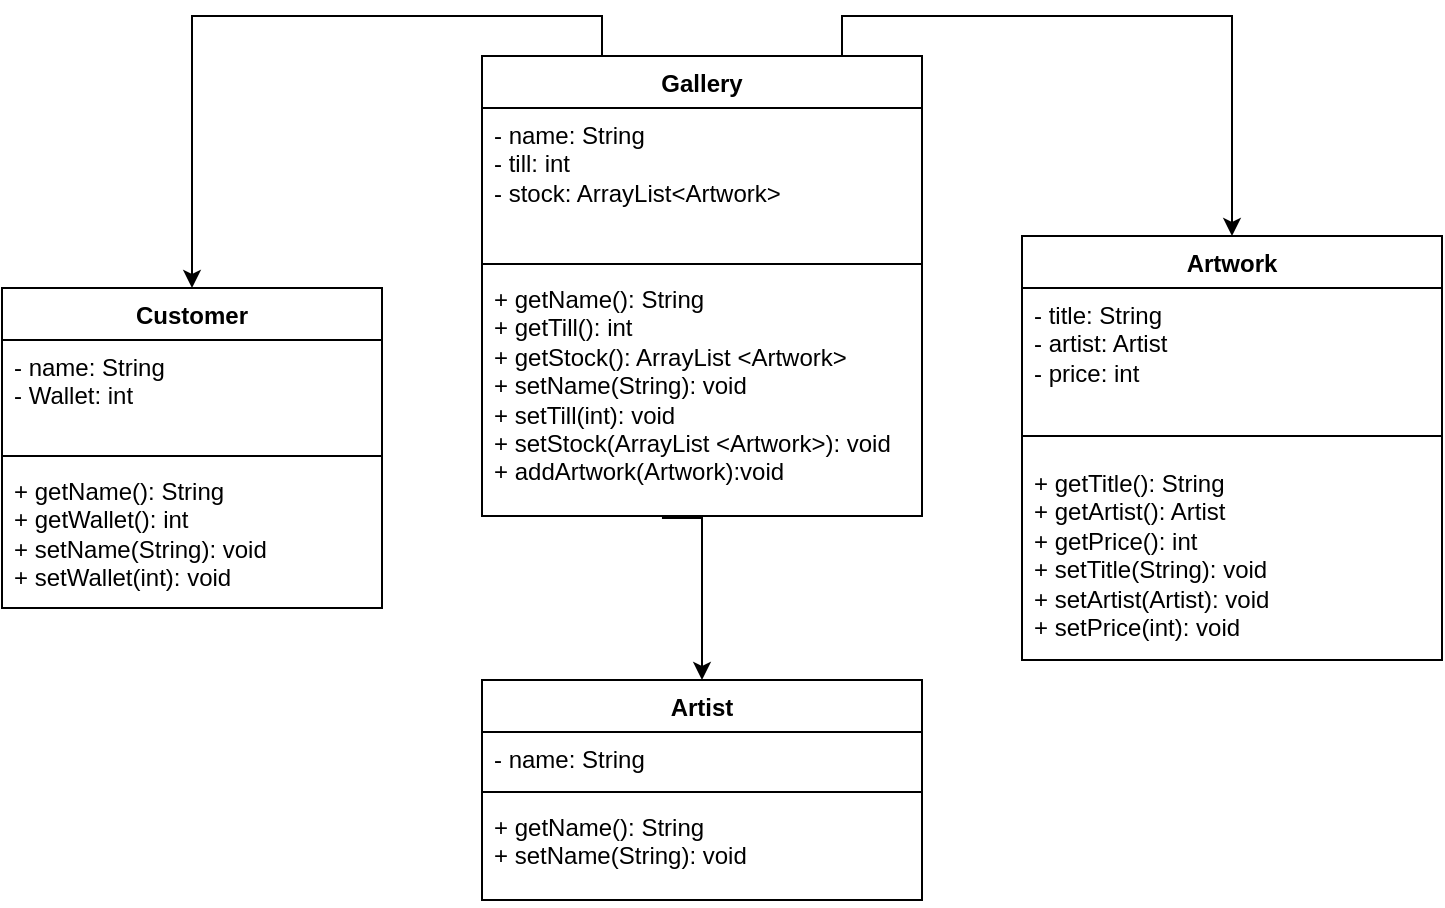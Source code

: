 <mxfile version="23.1.1" type="github">
  <diagram name="Page-1" id="mHK7LOlySiLyaurj8LEF">
    <mxGraphModel dx="954" dy="520" grid="1" gridSize="10" guides="1" tooltips="1" connect="1" arrows="1" fold="1" page="1" pageScale="1" pageWidth="827" pageHeight="1169" math="0" shadow="0">
      <root>
        <mxCell id="0" />
        <mxCell id="1" parent="0" />
        <mxCell id="6JhgX9fwTM3bV6U5xUj4-18" style="edgeStyle=orthogonalEdgeStyle;rounded=0;orthogonalLoop=1;jettySize=auto;html=1;exitX=0;exitY=0;exitDx=0;exitDy=0;entryX=0.5;entryY=0;entryDx=0;entryDy=0;" edge="1" parent="1" source="s8_qNfi0NzZNudte6n6l-1" target="6JhgX9fwTM3bV6U5xUj4-13">
          <mxGeometry relative="1" as="geometry">
            <Array as="points">
              <mxPoint x="320" y="90" />
              <mxPoint x="320" y="70" />
              <mxPoint x="115" y="70" />
            </Array>
          </mxGeometry>
        </mxCell>
        <mxCell id="6JhgX9fwTM3bV6U5xUj4-19" style="edgeStyle=orthogonalEdgeStyle;rounded=0;orthogonalLoop=1;jettySize=auto;html=1;exitX=0.75;exitY=0;exitDx=0;exitDy=0;entryX=0.5;entryY=0;entryDx=0;entryDy=0;" edge="1" parent="1" source="s8_qNfi0NzZNudte6n6l-1" target="6JhgX9fwTM3bV6U5xUj4-5">
          <mxGeometry relative="1" as="geometry">
            <Array as="points">
              <mxPoint x="440" y="90" />
              <mxPoint x="440" y="70" />
              <mxPoint x="635" y="70" />
            </Array>
          </mxGeometry>
        </mxCell>
        <mxCell id="s8_qNfi0NzZNudte6n6l-1" value="Gallery" style="swimlane;fontStyle=1;align=center;verticalAlign=top;childLayout=stackLayout;horizontal=1;startSize=26;horizontalStack=0;resizeParent=1;resizeParentMax=0;resizeLast=0;collapsible=1;marginBottom=0;whiteSpace=wrap;html=1;" parent="1" vertex="1">
          <mxGeometry x="260" y="90" width="220" height="230" as="geometry">
            <mxRectangle x="250" y="220" width="80" height="30" as="alternateBounds" />
          </mxGeometry>
        </mxCell>
        <mxCell id="s8_qNfi0NzZNudte6n6l-2" value="- name: String&lt;br&gt;- till: int&lt;br&gt;- stock: ArrayList&amp;lt;Artwork&amp;gt;" style="text;strokeColor=none;fillColor=none;align=left;verticalAlign=top;spacingLeft=4;spacingRight=4;overflow=hidden;rotatable=0;points=[[0,0.5],[1,0.5]];portConstraint=eastwest;whiteSpace=wrap;html=1;" parent="s8_qNfi0NzZNudte6n6l-1" vertex="1">
          <mxGeometry y="26" width="220" height="74" as="geometry" />
        </mxCell>
        <mxCell id="s8_qNfi0NzZNudte6n6l-3" value="" style="line;strokeWidth=1;fillColor=none;align=left;verticalAlign=middle;spacingTop=-1;spacingLeft=3;spacingRight=3;rotatable=0;labelPosition=right;points=[];portConstraint=eastwest;strokeColor=inherit;" parent="s8_qNfi0NzZNudte6n6l-1" vertex="1">
          <mxGeometry y="100" width="220" height="8" as="geometry" />
        </mxCell>
        <mxCell id="s8_qNfi0NzZNudte6n6l-4" value="+ getName(): String&lt;br&gt;+ getTill(): int&lt;br&gt;+ getStock(): ArrayList &amp;lt;Artwork&amp;gt;&lt;br&gt;+ setName(String): void&amp;nbsp;&lt;br&gt;+ setTill(int): void&lt;br&gt;+ setStock(ArrayList &amp;lt;Artwork&amp;gt;): void&lt;br&gt;+ addArtwork(Artwork):void" style="text;strokeColor=none;fillColor=none;align=left;verticalAlign=top;spacingLeft=4;spacingRight=4;overflow=hidden;rotatable=0;points=[[0,0.5],[1,0.5]];portConstraint=eastwest;whiteSpace=wrap;html=1;" parent="s8_qNfi0NzZNudte6n6l-1" vertex="1">
          <mxGeometry y="108" width="220" height="122" as="geometry" />
        </mxCell>
        <mxCell id="s8_qNfi0NzZNudte6n6l-5" style="edgeStyle=orthogonalEdgeStyle;rounded=0;orthogonalLoop=1;jettySize=auto;html=1;exitX=1;exitY=0.5;exitDx=0;exitDy=0;" parent="s8_qNfi0NzZNudte6n6l-1" source="s8_qNfi0NzZNudte6n6l-2" target="s8_qNfi0NzZNudte6n6l-2" edge="1">
          <mxGeometry relative="1" as="geometry" />
        </mxCell>
        <mxCell id="s8_qNfi0NzZNudte6n6l-8" style="edgeStyle=orthogonalEdgeStyle;rounded=0;orthogonalLoop=1;jettySize=auto;html=1;exitX=1;exitY=0.5;exitDx=0;exitDy=0;" parent="s8_qNfi0NzZNudte6n6l-1" source="s8_qNfi0NzZNudte6n6l-2" target="s8_qNfi0NzZNudte6n6l-2" edge="1">
          <mxGeometry relative="1" as="geometry" />
        </mxCell>
        <mxCell id="6JhgX9fwTM3bV6U5xUj4-5" value="Artwork" style="swimlane;fontStyle=1;align=center;verticalAlign=top;childLayout=stackLayout;horizontal=1;startSize=26;horizontalStack=0;resizeParent=1;resizeParentMax=0;resizeLast=0;collapsible=1;marginBottom=0;whiteSpace=wrap;html=1;" vertex="1" parent="1">
          <mxGeometry x="530" y="180" width="210" height="212" as="geometry" />
        </mxCell>
        <mxCell id="6JhgX9fwTM3bV6U5xUj4-6" value="- title: String&lt;br&gt;- artist: Artist&lt;br&gt;- price: int" style="text;strokeColor=none;fillColor=none;align=left;verticalAlign=top;spacingLeft=4;spacingRight=4;overflow=hidden;rotatable=0;points=[[0,0.5],[1,0.5]];portConstraint=eastwest;whiteSpace=wrap;html=1;" vertex="1" parent="6JhgX9fwTM3bV6U5xUj4-5">
          <mxGeometry y="26" width="210" height="64" as="geometry" />
        </mxCell>
        <mxCell id="6JhgX9fwTM3bV6U5xUj4-7" value="" style="line;strokeWidth=1;fillColor=none;align=left;verticalAlign=middle;spacingTop=-1;spacingLeft=3;spacingRight=3;rotatable=0;labelPosition=right;points=[];portConstraint=eastwest;strokeColor=inherit;" vertex="1" parent="6JhgX9fwTM3bV6U5xUj4-5">
          <mxGeometry y="90" width="210" height="20" as="geometry" />
        </mxCell>
        <mxCell id="6JhgX9fwTM3bV6U5xUj4-8" value="+ getTitle(): String&lt;br&gt;+ getArtist(): Artist&lt;br&gt;+ getPrice(): int&lt;br&gt;+ setTitle(String): void&lt;br&gt;+ setArtist(Artist): void&lt;br&gt;+ setPrice(int): void" style="text;strokeColor=none;fillColor=none;align=left;verticalAlign=top;spacingLeft=4;spacingRight=4;overflow=hidden;rotatable=0;points=[[0,0.5],[1,0.5]];portConstraint=eastwest;whiteSpace=wrap;html=1;" vertex="1" parent="6JhgX9fwTM3bV6U5xUj4-5">
          <mxGeometry y="110" width="210" height="102" as="geometry" />
        </mxCell>
        <mxCell id="6JhgX9fwTM3bV6U5xUj4-9" value="Artist" style="swimlane;fontStyle=1;align=center;verticalAlign=top;childLayout=stackLayout;horizontal=1;startSize=26;horizontalStack=0;resizeParent=1;resizeParentMax=0;resizeLast=0;collapsible=1;marginBottom=0;whiteSpace=wrap;html=1;" vertex="1" parent="1">
          <mxGeometry x="260" y="402" width="220" height="110" as="geometry" />
        </mxCell>
        <mxCell id="6JhgX9fwTM3bV6U5xUj4-10" value="- name: String&lt;br&gt;" style="text;strokeColor=none;fillColor=none;align=left;verticalAlign=top;spacingLeft=4;spacingRight=4;overflow=hidden;rotatable=0;points=[[0,0.5],[1,0.5]];portConstraint=eastwest;whiteSpace=wrap;html=1;" vertex="1" parent="6JhgX9fwTM3bV6U5xUj4-9">
          <mxGeometry y="26" width="220" height="26" as="geometry" />
        </mxCell>
        <mxCell id="6JhgX9fwTM3bV6U5xUj4-11" value="" style="line;strokeWidth=1;fillColor=none;align=left;verticalAlign=middle;spacingTop=-1;spacingLeft=3;spacingRight=3;rotatable=0;labelPosition=right;points=[];portConstraint=eastwest;strokeColor=inherit;" vertex="1" parent="6JhgX9fwTM3bV6U5xUj4-9">
          <mxGeometry y="52" width="220" height="8" as="geometry" />
        </mxCell>
        <mxCell id="6JhgX9fwTM3bV6U5xUj4-12" value="+ getName(): String&lt;br&gt;+ setName(String): void" style="text;strokeColor=none;fillColor=none;align=left;verticalAlign=top;spacingLeft=4;spacingRight=4;overflow=hidden;rotatable=0;points=[[0,0.5],[1,0.5]];portConstraint=eastwest;whiteSpace=wrap;html=1;" vertex="1" parent="6JhgX9fwTM3bV6U5xUj4-9">
          <mxGeometry y="60" width="220" height="50" as="geometry" />
        </mxCell>
        <mxCell id="6JhgX9fwTM3bV6U5xUj4-13" value="Customer" style="swimlane;fontStyle=1;align=center;verticalAlign=top;childLayout=stackLayout;horizontal=1;startSize=26;horizontalStack=0;resizeParent=1;resizeParentMax=0;resizeLast=0;collapsible=1;marginBottom=0;whiteSpace=wrap;html=1;" vertex="1" parent="1">
          <mxGeometry x="20" y="206" width="190" height="160" as="geometry" />
        </mxCell>
        <mxCell id="6JhgX9fwTM3bV6U5xUj4-14" value="- name: String&lt;br&gt;- Wallet: int" style="text;strokeColor=none;fillColor=none;align=left;verticalAlign=top;spacingLeft=4;spacingRight=4;overflow=hidden;rotatable=0;points=[[0,0.5],[1,0.5]];portConstraint=eastwest;whiteSpace=wrap;html=1;" vertex="1" parent="6JhgX9fwTM3bV6U5xUj4-13">
          <mxGeometry y="26" width="190" height="54" as="geometry" />
        </mxCell>
        <mxCell id="6JhgX9fwTM3bV6U5xUj4-15" value="" style="line;strokeWidth=1;fillColor=none;align=left;verticalAlign=middle;spacingTop=-1;spacingLeft=3;spacingRight=3;rotatable=0;labelPosition=right;points=[];portConstraint=eastwest;strokeColor=inherit;" vertex="1" parent="6JhgX9fwTM3bV6U5xUj4-13">
          <mxGeometry y="80" width="190" height="8" as="geometry" />
        </mxCell>
        <mxCell id="6JhgX9fwTM3bV6U5xUj4-16" value="+ getName(): String&lt;br&gt;+ getWallet(): int&lt;br&gt;+ setName(String): void&lt;br&gt;+ setWallet(int): void" style="text;strokeColor=none;fillColor=none;align=left;verticalAlign=top;spacingLeft=4;spacingRight=4;overflow=hidden;rotatable=0;points=[[0,0.5],[1,0.5]];portConstraint=eastwest;whiteSpace=wrap;html=1;" vertex="1" parent="6JhgX9fwTM3bV6U5xUj4-13">
          <mxGeometry y="88" width="190" height="72" as="geometry" />
        </mxCell>
        <mxCell id="6JhgX9fwTM3bV6U5xUj4-20" style="edgeStyle=orthogonalEdgeStyle;rounded=0;orthogonalLoop=1;jettySize=auto;html=1;exitX=0.409;exitY=1.008;exitDx=0;exitDy=0;exitPerimeter=0;entryX=0.5;entryY=0;entryDx=0;entryDy=0;" edge="1" parent="1" source="s8_qNfi0NzZNudte6n6l-4" target="6JhgX9fwTM3bV6U5xUj4-9">
          <mxGeometry relative="1" as="geometry">
            <mxPoint x="350" y="390" as="targetPoint" />
            <Array as="points">
              <mxPoint x="370" y="321" />
            </Array>
          </mxGeometry>
        </mxCell>
      </root>
    </mxGraphModel>
  </diagram>
</mxfile>
